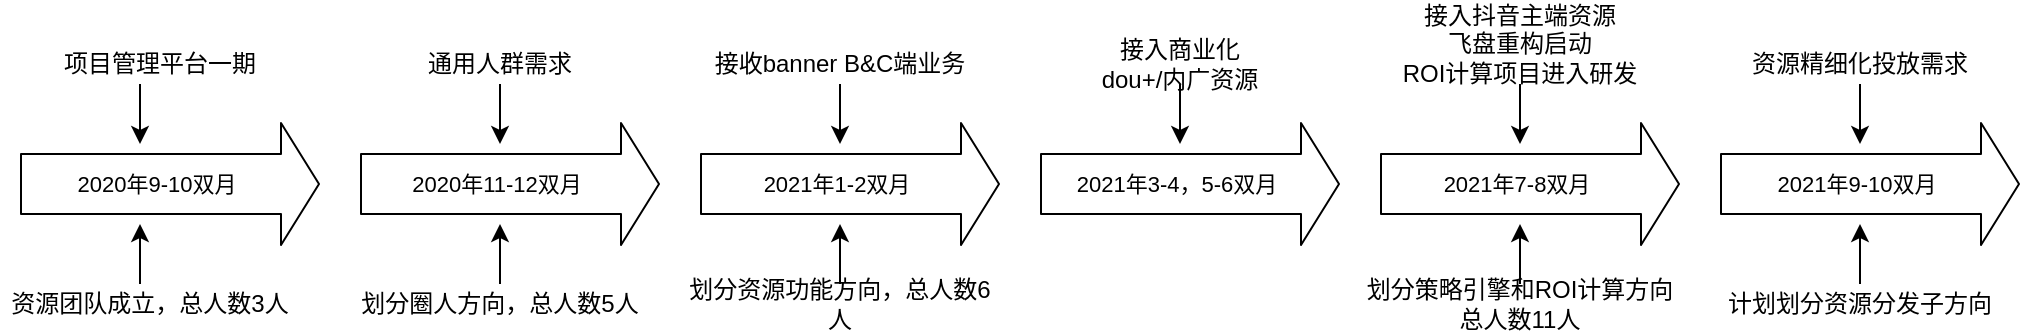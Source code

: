 <mxfile version="14.7.3" type="github">
  <diagram name="Page-1" id="e7e014a7-5840-1c2e-5031-d8a46d1fe8dd">
    <mxGraphModel dx="2595" dy="803" grid="1" gridSize="10" guides="1" tooltips="1" connect="1" arrows="1" fold="1" page="1" pageScale="1" pageWidth="1169" pageHeight="826" background="#ffffff" math="0" shadow="0">
      <root>
        <mxCell id="0" />
        <mxCell id="1" parent="0" />
        <mxCell id="aWE_fqBYEXQU9oCvTYkU-18" value="" style="shape=flexArrow;endArrow=classic;html=1;strokeWidth=1;endSize=6;shadow=0;sketch=0;rounded=1;arcSize=20;endWidth=30;width=30;" parent="1" edge="1">
          <mxGeometry width="50" height="50" relative="1" as="geometry">
            <mxPoint x="-1050" y="343" as="sourcePoint" />
            <mxPoint x="-900" y="343" as="targetPoint" />
          </mxGeometry>
        </mxCell>
        <mxCell id="aWE_fqBYEXQU9oCvTYkU-20" value="2020年9-10双月" style="edgeLabel;html=1;align=center;verticalAlign=middle;resizable=0;points=[];" parent="aWE_fqBYEXQU9oCvTYkU-18" vertex="1" connectable="0">
          <mxGeometry x="-0.093" y="-2" relative="1" as="geometry">
            <mxPoint y="-2" as="offset" />
          </mxGeometry>
        </mxCell>
        <mxCell id="aWE_fqBYEXQU9oCvTYkU-21" value="" style="shape=flexArrow;endArrow=classic;html=1;strokeWidth=1;endSize=6;shadow=0;sketch=0;rounded=1;arcSize=20;endWidth=30;width=30;" parent="1" edge="1">
          <mxGeometry width="50" height="50" relative="1" as="geometry">
            <mxPoint x="-880" y="343" as="sourcePoint" />
            <mxPoint x="-730" y="343" as="targetPoint" />
          </mxGeometry>
        </mxCell>
        <mxCell id="aWE_fqBYEXQU9oCvTYkU-22" value="2020年11-12双月" style="edgeLabel;html=1;align=center;verticalAlign=middle;resizable=0;points=[];" parent="aWE_fqBYEXQU9oCvTYkU-21" vertex="1" connectable="0">
          <mxGeometry x="-0.093" y="-2" relative="1" as="geometry">
            <mxPoint y="-2" as="offset" />
          </mxGeometry>
        </mxCell>
        <mxCell id="aWE_fqBYEXQU9oCvTYkU-25" value="" style="shape=flexArrow;endArrow=classic;html=1;strokeWidth=1;endSize=6;shadow=0;sketch=0;rounded=1;arcSize=20;endWidth=30;width=30;" parent="1" edge="1">
          <mxGeometry width="50" height="50" relative="1" as="geometry">
            <mxPoint x="-540" y="343" as="sourcePoint" />
            <mxPoint x="-390" y="343" as="targetPoint" />
          </mxGeometry>
        </mxCell>
        <mxCell id="aWE_fqBYEXQU9oCvTYkU-26" value="2021年3-4，5-6双月" style="edgeLabel;html=1;align=center;verticalAlign=middle;resizable=0;points=[];" parent="aWE_fqBYEXQU9oCvTYkU-25" vertex="1" connectable="0">
          <mxGeometry x="-0.093" y="-2" relative="1" as="geometry">
            <mxPoint y="-2" as="offset" />
          </mxGeometry>
        </mxCell>
        <mxCell id="aWE_fqBYEXQU9oCvTYkU-27" value="" style="shape=flexArrow;endArrow=classic;html=1;strokeWidth=1;endSize=6;shadow=0;sketch=0;rounded=1;arcSize=20;endWidth=30;width=30;" parent="1" edge="1">
          <mxGeometry width="50" height="50" relative="1" as="geometry">
            <mxPoint x="-710" y="343" as="sourcePoint" />
            <mxPoint x="-560" y="343" as="targetPoint" />
          </mxGeometry>
        </mxCell>
        <mxCell id="aWE_fqBYEXQU9oCvTYkU-28" value="2021年1-2双月" style="edgeLabel;html=1;align=center;verticalAlign=middle;resizable=0;points=[];" parent="aWE_fqBYEXQU9oCvTYkU-27" vertex="1" connectable="0">
          <mxGeometry x="-0.093" y="-2" relative="1" as="geometry">
            <mxPoint y="-2" as="offset" />
          </mxGeometry>
        </mxCell>
        <mxCell id="aWE_fqBYEXQU9oCvTYkU-29" value="" style="endArrow=classic;html=1;shadow=0;endSize=6;strokeWidth=1;" parent="1" edge="1">
          <mxGeometry width="50" height="50" relative="1" as="geometry">
            <mxPoint x="-990" y="393" as="sourcePoint" />
            <mxPoint x="-990" y="363" as="targetPoint" />
          </mxGeometry>
        </mxCell>
        <mxCell id="aWE_fqBYEXQU9oCvTYkU-30" value="" style="shape=flexArrow;endArrow=classic;html=1;strokeWidth=1;endSize=6;shadow=0;sketch=0;rounded=1;arcSize=20;endWidth=30;width=30;" parent="1" edge="1">
          <mxGeometry width="50" height="50" relative="1" as="geometry">
            <mxPoint x="-370" y="343" as="sourcePoint" />
            <mxPoint x="-220" y="343" as="targetPoint" />
          </mxGeometry>
        </mxCell>
        <mxCell id="aWE_fqBYEXQU9oCvTYkU-31" value="2021年7-8双月" style="edgeLabel;html=1;align=center;verticalAlign=middle;resizable=0;points=[];" parent="aWE_fqBYEXQU9oCvTYkU-30" vertex="1" connectable="0">
          <mxGeometry x="-0.093" y="-2" relative="1" as="geometry">
            <mxPoint y="-2" as="offset" />
          </mxGeometry>
        </mxCell>
        <mxCell id="aWE_fqBYEXQU9oCvTYkU-32" value="" style="shape=flexArrow;endArrow=classic;html=1;strokeWidth=1;endSize=6;shadow=0;sketch=0;rounded=1;arcSize=20;endWidth=30;width=30;" parent="1" edge="1">
          <mxGeometry width="50" height="50" relative="1" as="geometry">
            <mxPoint x="-200" y="343" as="sourcePoint" />
            <mxPoint x="-50" y="343" as="targetPoint" />
          </mxGeometry>
        </mxCell>
        <mxCell id="aWE_fqBYEXQU9oCvTYkU-33" value="2021年9-10双月" style="edgeLabel;html=1;align=center;verticalAlign=middle;resizable=0;points=[];" parent="aWE_fqBYEXQU9oCvTYkU-32" vertex="1" connectable="0">
          <mxGeometry x="-0.093" y="-2" relative="1" as="geometry">
            <mxPoint y="-2" as="offset" />
          </mxGeometry>
        </mxCell>
        <mxCell id="aWE_fqBYEXQU9oCvTYkU-34" value="资源团队成立，总人数3人" style="text;html=1;strokeColor=none;fillColor=none;align=center;verticalAlign=middle;whiteSpace=wrap;rounded=0;" parent="1" vertex="1">
          <mxGeometry x="-1060" y="393" width="150" height="20" as="geometry" />
        </mxCell>
        <mxCell id="aWE_fqBYEXQU9oCvTYkU-35" value="" style="endArrow=classic;html=1;shadow=0;endSize=6;strokeWidth=1;" parent="1" edge="1">
          <mxGeometry width="50" height="50" relative="1" as="geometry">
            <mxPoint x="-990" y="293" as="sourcePoint" />
            <mxPoint x="-990" y="323" as="targetPoint" />
          </mxGeometry>
        </mxCell>
        <mxCell id="aWE_fqBYEXQU9oCvTYkU-36" value="项目管理平台一期" style="text;html=1;strokeColor=none;fillColor=none;align=center;verticalAlign=middle;whiteSpace=wrap;rounded=0;" parent="1" vertex="1">
          <mxGeometry x="-1050" y="273" width="140" height="20" as="geometry" />
        </mxCell>
        <mxCell id="aWE_fqBYEXQU9oCvTYkU-37" value="" style="endArrow=classic;html=1;shadow=0;endSize=6;strokeWidth=1;" parent="1" edge="1">
          <mxGeometry width="50" height="50" relative="1" as="geometry">
            <mxPoint x="-810" y="293" as="sourcePoint" />
            <mxPoint x="-810" y="323" as="targetPoint" />
          </mxGeometry>
        </mxCell>
        <mxCell id="aWE_fqBYEXQU9oCvTYkU-38" value="通用人群需求" style="text;html=1;strokeColor=none;fillColor=none;align=center;verticalAlign=middle;whiteSpace=wrap;rounded=0;" parent="1" vertex="1">
          <mxGeometry x="-880" y="273" width="140" height="20" as="geometry" />
        </mxCell>
        <mxCell id="aWE_fqBYEXQU9oCvTYkU-39" value="" style="endArrow=classic;html=1;shadow=0;endSize=6;strokeWidth=1;" parent="1" edge="1">
          <mxGeometry width="50" height="50" relative="1" as="geometry">
            <mxPoint x="-810" y="393" as="sourcePoint" />
            <mxPoint x="-810" y="363" as="targetPoint" />
          </mxGeometry>
        </mxCell>
        <mxCell id="aWE_fqBYEXQU9oCvTYkU-40" value="划分圈人方向，总人数5人" style="text;html=1;strokeColor=none;fillColor=none;align=center;verticalAlign=middle;whiteSpace=wrap;rounded=0;" parent="1" vertex="1">
          <mxGeometry x="-890" y="393" width="160" height="20" as="geometry" />
        </mxCell>
        <mxCell id="aWE_fqBYEXQU9oCvTYkU-41" value="" style="endArrow=classic;html=1;shadow=0;endSize=6;strokeWidth=1;" parent="1" edge="1">
          <mxGeometry width="50" height="50" relative="1" as="geometry">
            <mxPoint x="-640" y="293" as="sourcePoint" />
            <mxPoint x="-640" y="323" as="targetPoint" />
          </mxGeometry>
        </mxCell>
        <mxCell id="aWE_fqBYEXQU9oCvTYkU-42" value="接收banner B&amp;amp;C端业务" style="text;html=1;strokeColor=none;fillColor=none;align=center;verticalAlign=middle;whiteSpace=wrap;rounded=0;" parent="1" vertex="1">
          <mxGeometry x="-710" y="273" width="140" height="20" as="geometry" />
        </mxCell>
        <mxCell id="aWE_fqBYEXQU9oCvTYkU-43" value="" style="endArrow=classic;html=1;shadow=0;endSize=6;strokeWidth=1;" parent="1" edge="1">
          <mxGeometry width="50" height="50" relative="1" as="geometry">
            <mxPoint x="-640" y="393" as="sourcePoint" />
            <mxPoint x="-640" y="363" as="targetPoint" />
          </mxGeometry>
        </mxCell>
        <mxCell id="aWE_fqBYEXQU9oCvTYkU-44" value="划分资源功能方向，总人数6人" style="text;html=1;strokeColor=none;fillColor=none;align=center;verticalAlign=middle;whiteSpace=wrap;rounded=0;" parent="1" vertex="1">
          <mxGeometry x="-720" y="393" width="160" height="20" as="geometry" />
        </mxCell>
        <mxCell id="aWE_fqBYEXQU9oCvTYkU-45" value="" style="endArrow=classic;html=1;shadow=0;endSize=6;strokeWidth=1;" parent="1" edge="1">
          <mxGeometry width="50" height="50" relative="1" as="geometry">
            <mxPoint x="-470" y="293" as="sourcePoint" />
            <mxPoint x="-470" y="323" as="targetPoint" />
          </mxGeometry>
        </mxCell>
        <mxCell id="aWE_fqBYEXQU9oCvTYkU-46" value="接入商业化&lt;br&gt;dou+/内广资源" style="text;html=1;strokeColor=none;fillColor=none;align=center;verticalAlign=middle;whiteSpace=wrap;rounded=0;" parent="1" vertex="1">
          <mxGeometry x="-540" y="273" width="140" height="20" as="geometry" />
        </mxCell>
        <mxCell id="aWE_fqBYEXQU9oCvTYkU-51" value="" style="endArrow=classic;html=1;shadow=0;endSize=6;strokeWidth=1;" parent="1" edge="1">
          <mxGeometry width="50" height="50" relative="1" as="geometry">
            <mxPoint x="-300" y="293" as="sourcePoint" />
            <mxPoint x="-300" y="323" as="targetPoint" />
          </mxGeometry>
        </mxCell>
        <mxCell id="aWE_fqBYEXQU9oCvTYkU-52" value="接入抖音主端资源&lt;br&gt;飞盘重构启动&lt;br&gt;ROI计算项目进入研发" style="text;html=1;strokeColor=none;fillColor=none;align=center;verticalAlign=middle;whiteSpace=wrap;rounded=0;" parent="1" vertex="1">
          <mxGeometry x="-370" y="263" width="140" height="20" as="geometry" />
        </mxCell>
        <mxCell id="aWE_fqBYEXQU9oCvTYkU-53" value="" style="endArrow=classic;html=1;shadow=0;endSize=6;strokeWidth=1;" parent="1" edge="1">
          <mxGeometry width="50" height="50" relative="1" as="geometry">
            <mxPoint x="-130" y="293" as="sourcePoint" />
            <mxPoint x="-130" y="323" as="targetPoint" />
          </mxGeometry>
        </mxCell>
        <mxCell id="aWE_fqBYEXQU9oCvTYkU-54" value="资源精细化投放需求" style="text;html=1;strokeColor=none;fillColor=none;align=center;verticalAlign=middle;whiteSpace=wrap;rounded=0;" parent="1" vertex="1">
          <mxGeometry x="-200" y="273" width="140" height="20" as="geometry" />
        </mxCell>
        <mxCell id="aWE_fqBYEXQU9oCvTYkU-55" value="" style="endArrow=classic;html=1;shadow=0;endSize=6;strokeWidth=1;" parent="1" edge="1">
          <mxGeometry width="50" height="50" relative="1" as="geometry">
            <mxPoint x="-300" y="393" as="sourcePoint" />
            <mxPoint x="-300" y="363" as="targetPoint" />
          </mxGeometry>
        </mxCell>
        <mxCell id="aWE_fqBYEXQU9oCvTYkU-56" value="划分策略引擎和ROI计算方向&lt;br&gt;总人数11人" style="text;html=1;strokeColor=none;fillColor=none;align=center;verticalAlign=middle;whiteSpace=wrap;rounded=0;" parent="1" vertex="1">
          <mxGeometry x="-380" y="393" width="160" height="20" as="geometry" />
        </mxCell>
        <mxCell id="aWE_fqBYEXQU9oCvTYkU-57" value="" style="endArrow=classic;html=1;shadow=0;endSize=6;strokeWidth=1;" parent="1" edge="1">
          <mxGeometry width="50" height="50" relative="1" as="geometry">
            <mxPoint x="-130" y="393" as="sourcePoint" />
            <mxPoint x="-130" y="363" as="targetPoint" />
          </mxGeometry>
        </mxCell>
        <mxCell id="aWE_fqBYEXQU9oCvTYkU-58" value="计划划分资源分发子方向" style="text;html=1;strokeColor=none;fillColor=none;align=center;verticalAlign=middle;whiteSpace=wrap;rounded=0;" parent="1" vertex="1">
          <mxGeometry x="-210" y="393" width="160" height="20" as="geometry" />
        </mxCell>
      </root>
    </mxGraphModel>
  </diagram>
</mxfile>
